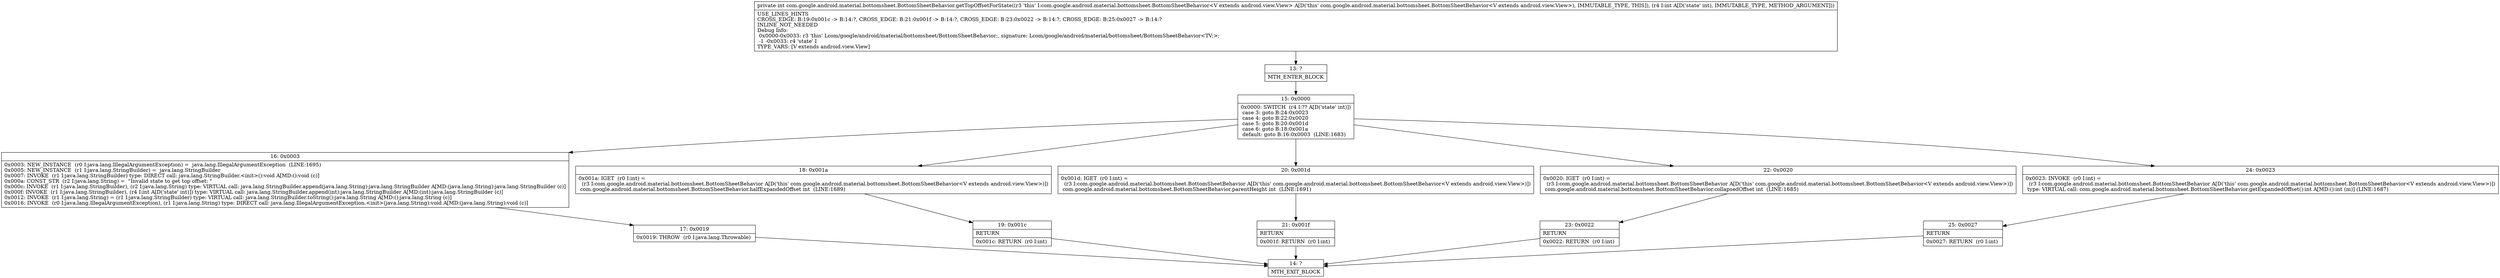 digraph "CFG forcom.google.android.material.bottomsheet.BottomSheetBehavior.getTopOffsetForState(I)I" {
Node_13 [shape=record,label="{13\:\ ?|MTH_ENTER_BLOCK\l}"];
Node_15 [shape=record,label="{15\:\ 0x0000|0x0000: SWITCH  (r4 I:?? A[D('state' int)])\l case 3: goto B:24:0x0023\l case 4: goto B:22:0x0020\l case 5: goto B:20:0x001d\l case 6: goto B:18:0x001a\l default: goto B:16:0x0003  (LINE:1683)\l}"];
Node_16 [shape=record,label="{16\:\ 0x0003|0x0003: NEW_INSTANCE  (r0 I:java.lang.IllegalArgumentException) =  java.lang.IllegalArgumentException  (LINE:1695)\l0x0005: NEW_INSTANCE  (r1 I:java.lang.StringBuilder) =  java.lang.StringBuilder \l0x0007: INVOKE  (r1 I:java.lang.StringBuilder) type: DIRECT call: java.lang.StringBuilder.\<init\>():void A[MD:():void (c)]\l0x000a: CONST_STR  (r2 I:java.lang.String) =  \"Invalid state to get top offset: \" \l0x000c: INVOKE  (r1 I:java.lang.StringBuilder), (r2 I:java.lang.String) type: VIRTUAL call: java.lang.StringBuilder.append(java.lang.String):java.lang.StringBuilder A[MD:(java.lang.String):java.lang.StringBuilder (c)]\l0x000f: INVOKE  (r1 I:java.lang.StringBuilder), (r4 I:int A[D('state' int)]) type: VIRTUAL call: java.lang.StringBuilder.append(int):java.lang.StringBuilder A[MD:(int):java.lang.StringBuilder (c)]\l0x0012: INVOKE  (r1 I:java.lang.String) = (r1 I:java.lang.StringBuilder) type: VIRTUAL call: java.lang.StringBuilder.toString():java.lang.String A[MD:():java.lang.String (c)]\l0x0016: INVOKE  (r0 I:java.lang.IllegalArgumentException), (r1 I:java.lang.String) type: DIRECT call: java.lang.IllegalArgumentException.\<init\>(java.lang.String):void A[MD:(java.lang.String):void (c)]\l}"];
Node_17 [shape=record,label="{17\:\ 0x0019|0x0019: THROW  (r0 I:java.lang.Throwable) \l}"];
Node_14 [shape=record,label="{14\:\ ?|MTH_EXIT_BLOCK\l}"];
Node_18 [shape=record,label="{18\:\ 0x001a|0x001a: IGET  (r0 I:int) = \l  (r3 I:com.google.android.material.bottomsheet.BottomSheetBehavior A[D('this' com.google.android.material.bottomsheet.BottomSheetBehavior\<V extends android.view.View\>)])\l com.google.android.material.bottomsheet.BottomSheetBehavior.halfExpandedOffset int  (LINE:1689)\l}"];
Node_19 [shape=record,label="{19\:\ 0x001c|RETURN\l|0x001c: RETURN  (r0 I:int) \l}"];
Node_20 [shape=record,label="{20\:\ 0x001d|0x001d: IGET  (r0 I:int) = \l  (r3 I:com.google.android.material.bottomsheet.BottomSheetBehavior A[D('this' com.google.android.material.bottomsheet.BottomSheetBehavior\<V extends android.view.View\>)])\l com.google.android.material.bottomsheet.BottomSheetBehavior.parentHeight int  (LINE:1691)\l}"];
Node_21 [shape=record,label="{21\:\ 0x001f|RETURN\l|0x001f: RETURN  (r0 I:int) \l}"];
Node_22 [shape=record,label="{22\:\ 0x0020|0x0020: IGET  (r0 I:int) = \l  (r3 I:com.google.android.material.bottomsheet.BottomSheetBehavior A[D('this' com.google.android.material.bottomsheet.BottomSheetBehavior\<V extends android.view.View\>)])\l com.google.android.material.bottomsheet.BottomSheetBehavior.collapsedOffset int  (LINE:1685)\l}"];
Node_23 [shape=record,label="{23\:\ 0x0022|RETURN\l|0x0022: RETURN  (r0 I:int) \l}"];
Node_24 [shape=record,label="{24\:\ 0x0023|0x0023: INVOKE  (r0 I:int) = \l  (r3 I:com.google.android.material.bottomsheet.BottomSheetBehavior A[D('this' com.google.android.material.bottomsheet.BottomSheetBehavior\<V extends android.view.View\>)])\l type: VIRTUAL call: com.google.android.material.bottomsheet.BottomSheetBehavior.getExpandedOffset():int A[MD:():int (m)] (LINE:1687)\l}"];
Node_25 [shape=record,label="{25\:\ 0x0027|RETURN\l|0x0027: RETURN  (r0 I:int) \l}"];
MethodNode[shape=record,label="{private int com.google.android.material.bottomsheet.BottomSheetBehavior.getTopOffsetForState((r3 'this' I:com.google.android.material.bottomsheet.BottomSheetBehavior\<V extends android.view.View\> A[D('this' com.google.android.material.bottomsheet.BottomSheetBehavior\<V extends android.view.View\>), IMMUTABLE_TYPE, THIS]), (r4 I:int A[D('state' int), IMMUTABLE_TYPE, METHOD_ARGUMENT]))  | USE_LINES_HINTS\lCROSS_EDGE: B:19:0x001c \-\> B:14:?, CROSS_EDGE: B:21:0x001f \-\> B:14:?, CROSS_EDGE: B:23:0x0022 \-\> B:14:?, CROSS_EDGE: B:25:0x0027 \-\> B:14:?\lINLINE_NOT_NEEDED\lDebug Info:\l  0x0000\-0x0033: r3 'this' Lcom\/google\/android\/material\/bottomsheet\/BottomSheetBehavior;, signature: Lcom\/google\/android\/material\/bottomsheet\/BottomSheetBehavior\<TV;\>;\l  \-1 \-0x0033: r4 'state' I\lTYPE_VARS: [V extends android.view.View]\l}"];
MethodNode -> Node_13;Node_13 -> Node_15;
Node_15 -> Node_16;
Node_15 -> Node_18;
Node_15 -> Node_20;
Node_15 -> Node_22;
Node_15 -> Node_24;
Node_16 -> Node_17;
Node_17 -> Node_14;
Node_18 -> Node_19;
Node_19 -> Node_14;
Node_20 -> Node_21;
Node_21 -> Node_14;
Node_22 -> Node_23;
Node_23 -> Node_14;
Node_24 -> Node_25;
Node_25 -> Node_14;
}

